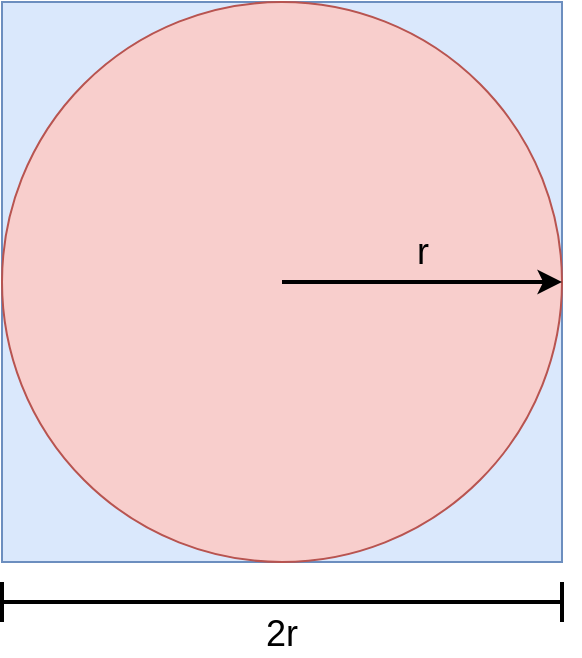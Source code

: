 <mxfile version="13.6.2" type="device"><diagram id="JDVyb1H2N-HKeKKZLFrT" name="Page-1"><mxGraphModel dx="786" dy="580" grid="1" gridSize="10" guides="1" tooltips="1" connect="1" arrows="1" fold="1" page="1" pageScale="1" pageWidth="827" pageHeight="1169" math="0" shadow="0"><root><mxCell id="0"/><mxCell id="1" parent="0"/><mxCell id="l7iPYVQIvZRHEiS4-xn4-1" value="" style="whiteSpace=wrap;html=1;aspect=fixed;fillColor=#dae8fc;strokeColor=#6c8ebf;" vertex="1" parent="1"><mxGeometry x="120" y="40" width="280" height="280" as="geometry"/></mxCell><mxCell id="l7iPYVQIvZRHEiS4-xn4-2" value="" style="ellipse;whiteSpace=wrap;html=1;aspect=fixed;fillColor=#f8cecc;strokeColor=#b85450;" vertex="1" parent="1"><mxGeometry x="120" y="40" width="280" height="280" as="geometry"/></mxCell><mxCell id="l7iPYVQIvZRHEiS4-xn4-3" value="" style="endArrow=classic;html=1;entryX=1;entryY=0.5;entryDx=0;entryDy=0;fillColor=#f8cecc;verticalAlign=bottom;labelPosition=center;verticalLabelPosition=top;align=center;strokeWidth=2;" edge="1" parent="1" target="l7iPYVQIvZRHEiS4-xn4-2"><mxGeometry width="50" height="50" relative="1" as="geometry"><mxPoint x="260" y="180" as="sourcePoint"/><mxPoint x="360" y="40" as="targetPoint"/></mxGeometry></mxCell><mxCell id="l7iPYVQIvZRHEiS4-xn4-4" value="&lt;font style=&quot;font-size: 18px&quot;&gt;r&lt;/font&gt;" style="edgeLabel;html=1;align=center;verticalAlign=bottom;resizable=0;points=[];labelBackgroundColor=none;" vertex="1" connectable="0" parent="l7iPYVQIvZRHEiS4-xn4-3"><mxGeometry y="2" relative="1" as="geometry"><mxPoint as="offset"/></mxGeometry></mxCell><mxCell id="l7iPYVQIvZRHEiS4-xn4-5" value="2r" style="shape=crossbar;whiteSpace=wrap;html=1;rounded=1;labelBackgroundColor=none;strokeWidth=2;noLabel=0;labelPadding=0;fontSize=18;verticalAlign=bottom;labelPosition=center;verticalLabelPosition=bottom;align=center;" vertex="1" parent="1"><mxGeometry x="120" y="330" width="280" height="20" as="geometry"/></mxCell></root></mxGraphModel></diagram></mxfile>